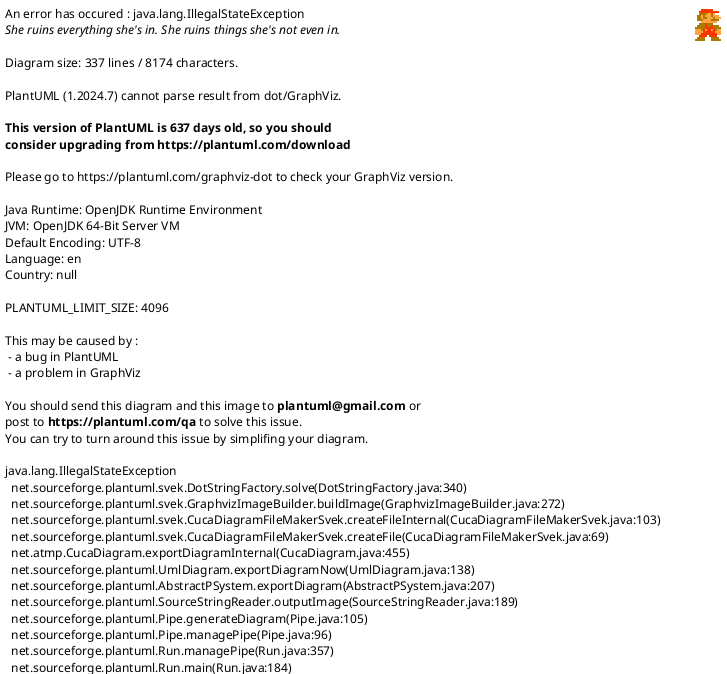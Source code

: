@startuml SNOMED CT Graph Structures

!theme plain
skinparam backgroundColor white
skinparam defaultFontSize 12
skinparam defaultFontName Arial
skinparam linetype ortho

title SNOMED CT Graph Structures: IS-A vs Full Relations

' ============================================================================
' IS-A ONLY GRAPH (TREE STRUCTURE)
' ============================================================================

package "IS-A Only Graph (Tree Structure)" #LightYellow {

  rectangle "Root Concept\n(138875005)" as Root1 #Gray

  rectangle "Clinical Finding\n(404684003)" as CF1 #LightBlue

  rectangle "Procedure\n(71388002)" as Proc1 #LightGreen

  rectangle "Body Structure\n(123037004)" as BS1 #Cyan

  rectangle "Disease\n(64572001)" as Dis1 #SkyBlue

  rectangle "Surgical Procedure\n(387713003)" as SP1 #PaleGreen

  rectangle "Anatomical Structure\n(91723000)" as AS1 #Turquoise

  rectangle "Neoplasm\n(108369006)" as Neo1 #Yellow

  rectangle "Lung Cancer\n(93880001)" as LC1 #Orange

  rectangle "Bronchoscopy\n(10847001)" as Bronc1 #Green

  rectangle "Lung Structure\n(39607008)" as Lung1 #LightCyan

  Root1 --> CF1 : IS-A
  Root1 --> Proc1 : IS-A
  Root1 --> BS1 : IS-A

  CF1 --> Dis1 : IS-A
  Proc1 --> SP1 : IS-A
  BS1 --> AS1 : IS-A

  Dis1 --> Neo1 : IS-A
  Neo1 --> LC1 : IS-A

  SP1 --> Bronc1 : IS-A
  AS1 --> Lung1 : IS-A

  note bottom of Root1
    **Characteristics:**
    • Strict hierarchy (tree)
    • Only parent-child links
    • One relationship type: IS-A (116680003)

    **Distance calculation:**
    • Must go UP to common ancestor
    • Then DOWN to target
    • Example: Lung Cancer → Lung Structure
      = LC → Neo → Dis → CF → Root → BS → AS → Lung
      = **~8 hops** (distant!)
  end note

  note right of LC1
    **Problem:**
    "Lung Cancer" and "Lung Structure"
    are **semantically related**
    but appear **very distant**
    in the IS-A tree
  end note
}

' ============================================================================
' FULL RELATIONS GRAPH (NETWORK STRUCTURE)
' ============================================================================

package "Full Relations Graph (Network Structure)" #LightGreen {

  rectangle "Root Concept\n(138875005)" as Root2 #Gray

  rectangle "Clinical Finding\n(404684003)" as CF2 #LightBlue

  rectangle "Procedure\n(71388002)" as Proc2 #LightGreen

  rectangle "Body Structure\n(123037004)" as BS2 #Cyan

  rectangle "Disease\n(64572001)" as Dis2 #SkyBlue

  rectangle "Surgical Procedure\n(387713003)" as SP2 #PaleGreen

  rectangle "Anatomical Structure\n(91723000)" as AS2 #Turquoise

  rectangle "Neoplasm\n(108369006)" as Neo2 #Yellow

  rectangle "Lung Cancer\n(93880001)" as LC2 #Orange

  rectangle "Bronchoscopy\n(10847001)" as Bronc2 #Green

  rectangle "Lung Structure\n(39607008)" as Lung2 #LightCyan

  ' IS-A relationships (solid lines)
  Root2 --> CF2 : IS-A
  Root2 --> Proc2 : IS-A
  Root2 --> BS2 : IS-A

  CF2 --> Dis2 : IS-A
  Proc2 --> SP2 : IS-A
  BS2 --> AS2 : IS-A

  Dis2 --> Neo2 : IS-A
  Neo2 --> LC2 : IS-A

  SP2 --> Bronc2 : IS-A
  AS2 --> Lung2 : IS-A

  ' ADDITIONAL relationships (dotted lines) - THIS IS THE KEY DIFFERENCE!
  LC2 .right.> Lung2 : <color:Red>**Finding site**</color>
  Bronc2 .left.> Lung2 : <color:Blue>**Procedure site**</color>
  Neo2 .up.> "Malignant Process" : <color:Purple>**Morphology**</color>

  note bottom of Root2
    **Characteristics:**
    • **Network** structure (not tree)
    • Multiple relationship types
    • Shortcuts between branches

    **Additional relationships:**
    • Finding site (363698007)
    • Procedure site (363704007)
    • Associated morphology (116676008)
    • Causative agent (246075003)
    • Clinical course (263502005)
    • ... 60+ more types

    **Distance calculation:**
    • Can use **any relationship**
    • Find shortest path across network
    • Example: Lung Cancer → Lung Structure
      = LC → Lung (via "Finding site")
      = **1 hop** (close!)
  end note

  note right of LC2
    **Solution:**
    "Lung Cancer" and "Lung Structure"
    are **directly linked** via
    "Finding site" relationship

    Much closer in full graph!
  end note
}

' ============================================================================
' SIDE-BY-SIDE EXAMPLE
' ============================================================================

note as Example
**Concrete Example: Measuring Distance**

**Scenario:** Mapper A chose "Lung Cancer" (93880001)
              Mapper B chose "Bronchial Cancer" (126713003)

┌─────────────────────────────────────────────────────────────┐
│ IS-A Only Graph:                                            │
│                                                             │
│   Lung Cancer ──IS-A──▶ Malignant Neoplasm                │
│                              ▲                              │
│                              IS-A                           │
│                              │                              │
│   Bronchial Cancer ──IS-A───┘                              │
│                                                             │
│   Distance = 2 hops                                         │
│   δ(A,B) = 2/50 = 0.04                                     │
└─────────────────────────────────────────────────────────────┘

┌─────────────────────────────────────────────────────────────┐
│ Full Relations Graph:                                       │
│                                                             │
│   Lung Cancer ──Finding site──▶ Lung Structure             │
│                                      │                      │
│                                    Part of                  │
│                                      ▼                      │
│   Bronchial Cancer ──Finding site──▶ Bronchial Structure   │
│                                                             │
│   Alternative path = 3 hops (via anatomy)                   │
│   IS-A path = 2 hops ✓ (still shortest)                    │
│   δ(A,B) = 2/50 = 0.04                                     │
│                                                             │
│   BUT: If codes were from different clinical domains,       │
│   full graph finds semantic shortcuts IS-A cannot!          │
└─────────────────────────────────────────────────────────────┘

**Impact on Krippendorff's Alpha:**
- IS-A: α = 0.8380 (good agreement, hierarchy-aware)
- Full: α = 0.8424 (slightly better, finds more relationships)
- Difference is small because most mapper disagreements
  are within same clinical hierarchy
end note

@enduml
